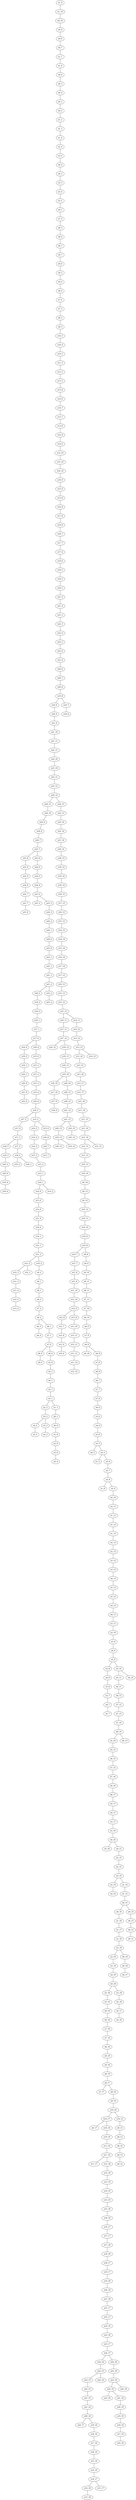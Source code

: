 graph G {
"n12_19";
"n7_16";
"n12_9";
"n10_7";
"n10_16";
"n13_7";
"n0_4";
"n22_4";
"n3_0";
"n21_5";
"n11_16";
"n2_16";
"n3_10";
"n16_3";
"n16_19";
"n13_11";
"n5_16";
"n13_1";
"n14_10";
"n17_3";
"n7_4";
"n1_3";
"n1_13";
"n16_12";
"n7_17";
"n17_12";
"n11_14";
"n11_12";
"n17_18";
"n19_1";
"n21_1";
"n19_4";
"n0_12";
"n7_10";
"n10_17";
"n3_2";
"n15_3";
"n24_17";
"n11_10";
"n16_11";
"n4_17";
"n20_2";
"n4_6";
"n4_3";
"n20_6";
"n10_3";
"n5_11";
"n10_11";
"n11_13";
"n23_16";
"n20_9";
"n2_13";
"n6_8";
"n20_15";
"n9_12";
"n9_8";
"n17_9";
"n2_0";
"n5_4";
"n18_11";
"n0_3";
"n1_16";
"n3_7";
"n20_13";
"n12_3";
"n17_10";
"n19_17";
"n8_18";
"n22_12";
"n16_14";
"n24_0";
"n22_10";
"n11_0";
"n12_17";
"n14_0";
"n21_6";
"n8_6";
"n5_12";
"n23_4";
"n11_18";
"n1_0";
"n23_10";
"n10_8";
"n12_11";
"n19_5";
"n7_5";
"n9_0";
"n15_2";
"n12_12";
"n18_12";
"n9_11";
"n4_9";
"n18_3";
"n3_8";
"n18_4";
"n13_5";
"n12_8";
"n4_1";
"n12_0";
"n2_19";
"n21_0";
"n13_18";
"n5_6";
"n11_19";
"n19_6";
"n16_6";
"n12_16";
"n11_15";
"n24_16";
"n24_1";
"n0_16";
"n18_18";
"n17_16";
"n4_0";
"n19_9";
"n22_8";
"n9_5";
"n24_9";
"n4_16";
"n3_9";
"n9_16";
"n15_12";
"n17_0";
"n13_14";
"n9_6";
"n18_8";
"n17_19";
"n21_17";
"n20_14";
"n13_8";
"n14_5";
"n16_15";
"n6_3";
"n17_5";
"n3_19";
"n14_2";
"n1_8";
"n7_15";
"n1_15";
"n17_14";
"n5_2";
"n18_5";
"n6_2";
"n13_4";
"n18_10";
"n10_13";
"n6_9";
"n22_16";
"n13_17";
"n1_9";
"n7_19";
"n4_13";
"n24_18";
"n22_19";
"n9_15";
"n20_8";
"n12_7";
"n24_10";
"n10_14";
"n21_8";
"n11_4";
"n4_7";
"n23_5";
"n9_4";
"n2_15";
"n20_4";
"n13_9";
"n7_9";
"n7_8";
"n20_3";
"n0_10";
"n7_1";
"n18_0";
"n16_5";
"n18_15";
"n14_16";
"n4_10";
"n15_1";
"n10_19";
"n11_7";
"n14_11";
"n10_4";
"n13_13";
"n15_16";
"n7_11";
"n23_7";
"n16_1";
"n15_9";
"n22_11";
"n24_5";
"n8_5";
"n2_12";
"n8_4";
"n22_13";
"n3_5";
"n18_17";
"n24_11";
"n13_10";
"n5_19";
"n23_18";
"n2_11";
"n14_7";
"n8_1";
"n14_8";
"n10_0";
"n4_8";
"n5_9";
"n10_15";
"n11_5";
"n6_10";
"n22_6";
"n15_19";
"n2_3";
"n23_12";
"n19_2";
"n23_13";
"n3_14";
"n0_19";
"n24_4";
"n18_6";
"n14_3";
"n21_12";
"n21_13";
"n1_7";
"n14_1";
"n23_1";
"n3_12";
"n20_19";
"n19_14";
"n0_2";
"n14_4";
"n6_15";
"n6_14";
"n4_2";
"n23_0";
"n6_1";
"n2_10";
"n10_1";
"n1_6";
"n23_2";
"n12_4";
"n8_13";
"n5_14";
"n22_14";
"n4_19";
"n23_11";
"n10_9";
"n0_1";
"n16_9";
"n24_19";
"n11_3";
"n2_1";
"n15_5";
"n24_8";
"n16_16";
"n18_16";
"n2_17";
"n22_3";
"n18_1";
"n20_1";
"n15_14";
"n9_3";
"n14_19";
"n6_13";
"n3_4";
"n13_0";
"n1_10";
"n17_7";
"n20_17";
"n4_15";
"n22_0";
"n12_5";
"n8_12";
"n8_11";
"n9_13";
"n16_4";
"n21_7";
"n17_1";
"n18_9";
"n22_18";
"n19_8";
"n10_12";
"n9_18";
"n17_8";
"n7_3";
"n0_11";
"n7_6";
"n6_4";
"n21_16";
"n11_17";
"n1_12";
"n9_19";
"n12_2";
"n23_15";
"n9_2";
"n14_18";
"n4_14";
"n0_6";
"n17_15";
"n21_19";
"n9_9";
"n19_10";
"n16_18";
"n5_1";
"n13_6";
"n17_17";
"n15_10";
"n23_8";
"n10_5";
"n22_1";
"n21_3";
"n1_5";
"n20_7";
"n1_11";
"n5_8";
"n8_0";
"n14_12";
"n21_11";
"n8_2";
"n23_17";
"n12_6";
"n14_17";
"n15_7";
"n19_16";
"n24_12";
"n4_5";
"n8_7";
"n7_7";
"n1_17";
"n4_11";
"n12_18";
"n19_18";
"n0_8";
"n18_14";
"n11_6";
"n13_12";
"n18_13";
"n20_18";
"n13_3";
"n11_11";
"n18_19";
"n2_8";
"n19_11";
"n15_6";
"n13_16";
"n8_19";
"n7_2";
"n15_18";
"n23_9";
"n22_5";
"n0_9";
"n2_2";
"n3_3";
"n17_13";
"n7_12";
"n3_6";
"n7_14";
"n13_15";
"n8_3";
"n24_7";
"n19_7";
"n6_16";
"n9_10";
"n2_5";
"n2_14";
"n0_13";
"n2_4";
"n2_6";
"n6_5";
"n24_13";
"n6_11";
"n10_6";
"n8_10";
"n17_6";
"n10_2";
"n15_17";
"n24_3";
"n0_5";
"n11_8";
"n15_13";
"n0_14";
"n0_7";
"n15_15";
"n19_12";
"n9_17";
"n23_19";
"n5_7";
"n12_13";
"n10_18";
"n3_11";
"n3_1";
"n18_7";
"n19_0";
"n8_15";
"n22_7";
"n8_9";
"n21_2";
"n5_13";
"n10_10";
"n16_7";
"n15_0";
"n14_6";
"n21_14";
"n3_15";
"n19_3";
"n5_17";
"n6_7";
"n11_1";
"n15_8";
"n11_9";
"n23_3";
"n6_19";
"n1_14";
"n16_0";
"n19_13";
"n16_13";
"n2_18";
"n8_16";
"n6_0";
"n19_15";
"n18_2";
"n5_10";
"n22_9";
"n7_0";
"n12_15";
"n17_2";
"n21_10";
"n9_7";
"n21_4";
"n22_17";
"n4_4";
"n12_1";
"n20_16";
"n22_2";
"n1_2";
"n14_13";
"n23_14";
"n1_19";
"n6_18";
"n3_16";
"n16_17";
"n0_0";
"n21_9";
"n17_4";
"n19_19";
"n1_1";
"n6_6";
"n5_3";
"n16_2";
"n5_18";
"n4_18";
"n7_13";
"n13_19";
"n21_15";
"n24_2";
"n3_17";
"n24_15";
"n14_15";
"n1_18";
"n20_5";
"n0_15";
"n15_4";
"n9_1";
"n22_15";
"n20_0";
"n2_7";
"n20_10";
"n3_13";
"n12_14";
"n23_6";
"n21_18";
"n5_15";
"n15_11";
"n16_10";
"n3_18";
"n8_8";
"n24_6";
"n13_2";
"n5_0";
"n9_14";
"n8_14";
"n24_14";
"n5_5";
"n14_14";
"n11_2";
"n4_12";
"n7_18";
"n2_9";
"n20_11";
"n6_17";
"n6_12";
"n16_8";
"n14_9";
"n20_12";
"n12_10";
"n0_18";
"n1_4";
"n17_11";
"n8_17";
"n0_17";
    "n1_13" -- "n2_13";
    "n14_17" -- "n14_18";
    "n13_17" -- "n12_17";
    "n3_4" -- "n4_4";
    "n19_0" -- "n19_1";
    "n2_13" -- "n2_12";
    "n12_11" -- "n11_11";
    "n15_8" -- "n16_8";
    "n8_17" -- "n8_16";
    "n9_14" -- "n9_13";
    "n11_6" -- "n10_6";
    "n7_3" -- "n8_3";
    "n24_1" -- "n24_0";
    "n12_17" -- "n12_16";
    "n24_13" -- "n23_13";
    "n11_19" -- "n11_18";
    "n7_6" -- "n6_6";
    "n4_17" -- "n3_17";
    "n11_7" -- "n11_8";
    "n19_4" -- "n18_4";
    "n3_1" -- "n2_1";
    "n16_0" -- "n15_0";
    "n14_7" -- "n13_7";
    "n5_6" -- "n4_6";
    "n15_11" -- "n16_11";
    "n3_9" -- "n4_9";
    "n14_18" -- "n13_18";
    "n19_5" -- "n20_5";
    "n4_15" -- "n3_15";
    "n10_7" -- "n11_7";
    "n0_8" -- "n0_7";
    "n14_0" -- "n13_0";
    "n8_9" -- "n8_10";
    "n6_0" -- "n5_0";
    "n15_19" -- "n15_18";
    "n2_15" -- "n2_14";
    "n18_6" -- "n18_5";
    "n16_6" -- "n16_7";
    "n18_10" -- "n17_10";
    "n21_3" -- "n22_3";
    "n13_5" -- "n13_6";
    "n19_3" -- "n20_3";
    "n3_16" -- "n4_16";
    "n6_18" -- "n7_18";
    "n15_18" -- "n16_18";
    "n15_1" -- "n15_2";
    "n20_7" -- "n20_8";
    "n19_11" -- "n19_10";
    "n12_9" -- "n13_9";
    "n17_14" -- "n17_13";
    "n16_5" -- "n17_5";
    "n6_17" -- "n5_17";
    "n22_10" -- "n23_10";
    "n0_1" -- "n0_0";
    "n21_11" -- "n22_11";
    "n3_11" -- "n3_10";
    "n20_14" -- "n20_15";
    "n3_14" -- "n4_14";
    "n7_19" -- "n8_19";
    "n18_12" -- "n18_11";
    "n14_10" -- "n15_10";
    "n19_15" -- "n19_14";
    "n8_18" -- "n8_17";
    "n19_2" -- "n18_2";
    "n10_15" -- "n9_15";
    "n7_18" -- "n7_19";
    "n9_7" -- "n9_6";
    "n18_17" -- "n19_17";
    "n11_16" -- "n11_15";
    "n22_6" -- "n21_6";
    "n24_6" -- "n24_5";
    "n22_14" -- "n21_14";
    "n13_15" -- "n13_16";
    "n1_12" -- "n1_13";
    "n20_0" -- "n21_0";
    "n10_3" -- "n10_4";
    "n24_10" -- "n24_9";
    "n16_13" -- "n15_13";
    "n8_1" -- "n8_2";
    "n10_11" -- "n10_10";
    "n8_6" -- "n8_7";
    "n0_6" -- "n0_5";
    "n23_8" -- "n23_9";
    "n13_19" -- "n14_19";
    "n6_2" -- "n6_3";
    "n5_8" -- "n4_8";
    "n3_2" -- "n4_2";
    "n7_14" -- "n6_14";
    "n23_7" -- "n23_6";
    "n3_15" -- "n2_15";
    "n15_10" -- "n16_10";
    "n17_17" -- "n17_18";
    "n2_19" -- "n3_19";
    "n20_18" -- "n21_18";
    "n18_19" -- "n17_19";
    "n23_19" -- "n22_19";
    "n18_14" -- "n18_15";
    "n21_18" -- "n21_17";
    "n24_9" -- "n24_8";
    "n9_8" -- "n9_9";
    "n21_19" -- "n20_19";
    "n20_1" -- "n20_0";
    "n11_13" -- "n10_13";
    "n16_5" -- "n15_5";
    "n9_13" -- "n9_12";
    "n7_8" -- "n6_8";
    "n5_18" -- "n5_19";
    "n21_10" -- "n21_11";
    "n5_15" -- "n6_15";
    "n17_10" -- "n17_9";
    "n24_5" -- "n24_4";
    "n18_0" -- "n19_0";
    "n10_18" -- "n10_19";
    "n0_13" -- "n0_12";
    "n2_11" -- "n1_11";
    "n2_1" -- "n2_2";
    "n10_14" -- "n9_14";
    "n10_9" -- "n10_8";
    "n7_13" -- "n7_14";
    "n9_4" -- "n8_4";
    "n21_5" -- "n21_4";
    "n1_16" -- "n1_17";
    "n22_13" -- "n22_12";
    "n19_14" -- "n18_14";
    "n16_11" -- "n17_11";
    "n9_16" -- "n10_16";
    "n4_16" -- "n4_15";
    "n19_10" -- "n20_10";
    "n17_3" -- "n18_3";
    "n2_2" -- "n3_2";
    "n3_5" -- "n2_5";
    "n10_12" -- "n10_11";
    "n17_15" -- "n16_15";
    "n0_14" -- "n0_13";
    "n18_8" -- "n18_7";
    "n21_17" -- "n22_17";
    "n6_12" -- "n7_12";
    "n19_16" -- "n18_16";
    "n14_1" -- "n14_2";
    "n9_18" -- "n8_18";
    "n19_9" -- "n20_9";
    "n10_13" -- "n10_14";
    "n4_1" -- "n3_1";
    "n21_9" -- "n21_10";
    "n8_0" -- "n9_0";
    "n1_17" -- "n1_18";
    "n1_3" -- "n1_4";
    "n13_7" -- "n13_8";
    "n12_13" -- "n11_13";
    "n8_11" -- "n7_11";
    "n16_9" -- "n15_9";
    "n5_4" -- "n5_5";
    "n13_6" -- "n14_6";
    "n11_9" -- "n11_10";
    "n15_4" -- "n16_4";
    "n20_2" -- "n19_2";
    "n13_3" -- "n13_2";
    "n7_16" -- "n6_16";
    "n14_16" -- "n14_17";
    "n15_15" -- "n14_15";
    "n1_2" -- "n1_3";
    "n15_3" -- "n15_4";
    "n20_12" -- "n21_12";
    "n6_1" -- "n7_1";
    "n11_18" -- "n12_18";
    "n1_9" -- "n1_10";
    "n21_15" -- "n21_16";
    "n12_7" -- "n12_6";
    "n13_8" -- "n14_8";
    "n6_14" -- "n5_14";
    "n21_13" -- "n20_13";
    "n21_14" -- "n20_14";
    "n6_5" -- "n7_5";
    "n2_4" -- "n3_4";
    "n0_16" -- "n1_16";
    "n8_15" -- "n8_14";
    "n2_8" -- "n1_8";
    "n15_11" -- "n14_11";
    "n0_3" -- "n0_2";
    "n11_5" -- "n12_5";
    "n6_9" -- "n7_9";
    "n12_9" -- "n12_8";
    "n8_5" -- "n8_6";
    "n17_11" -- "n17_12";
    "n2_1" -- "n1_1";
    "n0_12" -- "n0_11";
    "n4_3" -- "n5_3";
    "n12_3" -- "n11_3";
    "n0_15" -- "n0_16";
    "n10_16" -- "n10_17";
    "n16_16" -- "n15_16";
    "n7_10" -- "n6_10";
    "n22_19" -- "n21_19";
    "n10_5" -- "n11_5";
    "n16_18" -- "n16_17";
    "n20_16" -- "n20_17";
    "n14_8" -- "n14_9";
    "n21_2" -- "n22_2";
    "n13_1" -- "n14_1";
    "n5_11" -- "n6_11";
    "n14_9" -- "n14_10";
    "n13_13" -- "n13_14";
    "n5_5" -- "n6_5";
    "n6_10" -- "n6_9";
    "n20_8" -- "n19_8";
    "n12_6" -- "n11_6";
    "n2_10" -- "n2_11";
    "n24_11" -- "n24_10";
    "n2_7" -- "n2_8";
    "n18_15" -- "n17_15";
    "n8_14" -- "n8_13";
    "n4_11" -- "n3_11";
    "n17_8" -- "n18_8";
    "n24_2" -- "n24_1";
    "n12_0" -- "n11_0";
    "n4_13" -- "n5_13";
    "n2_14" -- "n3_14";
    "n8_4" -- "n7_4";
    "n17_7" -- "n17_6";
    "n0_15" -- "n0_14";
    "n11_2" -- "n12_2";
    "n6_8" -- "n6_7";
    "n24_3" -- "n24_2";
    "n4_6" -- "n3_6";
    "n23_7" -- "n23_8";
    "n11_11" -- "n11_12";
    "n11_2" -- "n10_2";
    "n13_10" -- "n13_11";
    "n8_19" -- "n9_19";
    "n22_19" -- "n22_18";
    "n20_9" -- "n21_9";
    "n11_15" -- "n11_14";
    "n23_12" -- "n24_12";
    "n3_6" -- "n3_5";
    "n6_19" -- "n6_18";
    "n1_6" -- "n0_6";
    "n24_7" -- "n23_7";
    "n20_10" -- "n20_11";
    "n7_7" -- "n7_6";
    "n10_8" -- "n9_8";
    "n2_8" -- "n2_9";
    "n23_11" -- "n23_12";
    "n14_6" -- "n14_7";
    "n9_9" -- "n9_10";
    "n6_14" -- "n6_13";
    "n24_18" -- "n23_18";
    "n3_8" -- "n3_7";
    "n22_3" -- "n22_4";
    "n4_2" -- "n5_2";
    "n12_16" -- "n11_16";
    "n16_14" -- "n17_14";
    "n10_0" -- "n10_1";
    "n4_9" -- "n5_9";
    "n7_0" -- "n8_0";
    "n13_2" -- "n13_1";
    "n7_2" -- "n6_2";
    "n3_17" -- "n3_16";
    "n11_12" -- "n12_12";
    "n3_13" -- "n4_13";
    "n15_14" -- "n16_14";
    "n18_5" -- "n19_5";
    "n7_12" -- "n7_13";
    "n0_19" -- "n0_18";
    "n15_12" -- "n15_11";
    "n8_7" -- "n9_7";
    "n1_11" -- "n1_12";
    "n23_14" -- "n22_14";
    "n22_7" -- "n21_7";
    "n8_9" -- "n8_8";
    "n0_5" -- "n0_4";
    "n17_1" -- "n17_0";
    "n21_1" -- "n21_2";
    "n1_10" -- "n0_10";
    "n21_4" -- "n21_3";
    "n23_0" -- "n23_1";
    "n11_10" -- "n12_10";
    "n5_14" -- "n5_15";
    "n22_16" -- "n23_16";
    "n1_18" -- "n1_19";
    "n14_1" -- "n14_0";
    "n2_14" -- "n1_14";
    "n19_18" -- "n20_18";
    "n5_13" -- "n5_12";
    "n4_12" -- "n4_11";
    "n8_3" -- "n9_3";
    "n18_7" -- "n17_7";
    "n13_12" -- "n13_13";
    "n17_6" -- "n18_6";
    "n18_18" -- "n18_17";
    "n14_19" -- "n15_19";
    "n6_7" -- "n7_7";
    "n10_19" -- "n11_19";
    "n3_12" -- "n3_13";
    "n3_7" -- "n4_7";
    "n21_13" -- "n22_13";
    "n14_14" -- "n15_14";
    "n1_1" -- "n0_1";
    "n24_15" -- "n24_14";
    "n3_10" -- "n3_9";
    "n23_16" -- "n23_17";
    "n19_7" -- "n19_6";
    "n17_2" -- "n16_2";
    "n20_13" -- "n19_13";
    "n4_4" -- "n4_3";
    "n14_15" -- "n14_14";
    "n0_7" -- "n1_7";
    "n22_11" -- "n22_10";
    "n2_5" -- "n2_6";
    "n12_14" -- "n12_15";
    "n8_16" -- "n9_16";
    "n17_5" -- "n17_4";
    "n11_0" -- "n10_0";
    "n20_15" -- "n19_15";
    "n7_9" -- "n8_9";
    "n24_4" -- "n23_4";
    "n5_12" -- "n4_12";
    "n14_11" -- "n14_12";
    "n13_14" -- "n13_15";
    "n9_11" -- "n8_11";
    "n23_19" -- "n24_19";
    "n19_13" -- "n19_12";
    "n10_8" -- "n10_7";
    "n7_5" -- "n8_5";
    "n2_18" -- "n2_17";
    "n17_3" -- "n17_2";
    "n6_2" -- "n6_1";
    "n16_4" -- "n16_5";
    "n20_6" -- "n20_7";
    "n21_16" -- "n20_16";
    "n23_1" -- "n22_1";
    "n22_17" -- "n22_16";
    "n16_15" -- "n15_15";
    "n4_7" -- "n5_7";
    "n16_8" -- "n17_8";
    "n24_17" -- "n24_16";
    "n9_12" -- "n10_12";
    "n22_4" -- "n22_5";
    "n3_5" -- "n4_5";
    "n2_12" -- "n3_12";
    "n10_16" -- "n10_15";
    "n1_15" -- "n0_15";
    "n22_8" -- "n22_7";
    "n4_18" -- "n5_18";
    "n10_17" -- "n10_18";
    "n2_17" -- "n2_16";
    "n21_6" -- "n20_6";
    "n23_15" -- "n22_15";
    "n12_18" -- "n12_19";
    "n0_10" -- "n0_9";
    "n4_18" -- "n3_18";
    "n1_4" -- "n2_4";
    "n5_19" -- "n6_19";
    "n12_19" -- "n13_19";
    "n23_3" -- "n24_3";
    "n9_19" -- "n9_18";
    "n23_10" -- "n23_11";
    "n13_16" -- "n13_17";
    "n11_1" -- "n11_2";
    "n18_11" -- "n19_11";
    "n8_13" -- "n8_12";
    "n10_1" -- "n11_1";
    "n0_9" -- "n0_8";
    "n9_15" -- "n8_15";
    "n19_17" -- "n19_18";
    "n13_13" -- "n14_13";
    "n19_1" -- "n20_1";
    "n24_8" -- "n24_7";
    "n5_1" -- "n4_1";
    "n15_13" -- "n15_12";
    "n9_1" -- "n8_1";
    "n13_0" -- "n12_0";
    "n4_16" -- "n5_16";
    "n3_3" -- "n2_3";
    "n5_0" -- "n5_1";
    "n12_8" -- "n12_7";
    "n18_3" -- "n19_3";
    "n18_16" -- "n17_16";
    "n13_9" -- "n13_10";
    "n13_11" -- "n12_11";
    "n19_19" -- "n18_19";
    "n8_8" -- "n7_8";
    "n16_7" -- "n15_7";
    "n5_17" -- "n4_17";
    "n15_6" -- "n16_6";
    "n3_18" -- "n2_18";
    "n18_2" -- "n18_1";
    "n5_3" -- "n5_4";
    "n15_2" -- "n15_3";
    "n14_3" -- "n13_3";
    "n18_1" -- "n17_1";
    "n23_17" -- "n24_17";
    "n17_19" -- "n16_19";
    "n23_18" -- "n23_19";
    "n20_4" -- "n19_4";
    "n4_19" -- "n4_18";
    "n20_19" -- "n19_19";
    "n17_18" -- "n18_18";
    "n0_4" -- "n0_3";
    "n20_16" -- "n19_16";
    "n12_2" -- "n12_3";
    "n4_8" -- "n3_8";
    "n16_17" -- "n17_17";
    "n23_9" -- "n22_9";
    "n3_2" -- "n3_3";
    "n7_11" -- "n7_10";
    "n20_5" -- "n21_5";
    "n10_10" -- "n10_9";
    "n7_4" -- "n7_3";
    "n19_8" -- "n19_7";
    "n5_9" -- "n5_8";
    "n9_10" -- "n9_11";
    "n1_19" -- "n2_19";
    "n14_12" -- "n13_12";
    "n1_0" -- "n2_0";
    "n1_19" -- "n0_19";
    "n15_0" -- "n15_1";
    "n17_4" -- "n17_3";
    "n12_5" -- "n13_5";
    "n21_0" -- "n22_0";
    "n0_2" -- "n1_2";
    "n12_10" -- "n12_9";
    "n9_3" -- "n10_3";
    "n19_8" -- "n19_9";
    "n10_17" -- "n9_17";
    "n20_11" -- "n20_12";
    "n11_3" -- "n11_4";
    "n9_6" -- "n9_5";
    "n11_14" -- "n12_14";
    "n17_12" -- "n16_12";
    "n1_14" -- "n1_15";
    "n7_15" -- "n7_16";
    "n23_4" -- "n23_5";
    "n22_15" -- "n21_15";
    "n21_12" -- "n21_13";
    "n12_2" -- "n12_1";
    "n9_2" -- "n9_1";
    "n21_2" -- "n20_2";
    "n17_0" -- "n18_0";
    "n6_16" -- "n6_17";
    "n16_10" -- "n16_9";
    "n15_16" -- "n14_16";
    "n1_7" -- "n1_6";
    "n14_5" -- "n14_4";
    "n2_0" -- "n3_0";
    "n24_0" -- "n23_0";
    "n23_6" -- "n24_6";
    "n21_7" -- "n21_8";
    "n11_8" -- "n11_9";
    "n5_9" -- "n5_10";
    "n17_13" -- "n16_13";
    "n15_9" -- "n15_8";
    "n5_10" -- "n5_11";
    "n15_5" -- "n14_5";
    "n6_15" -- "n7_15";
    "n9_5" -- "n9_4";
    "n6_11" -- "n6_12";
    "n22_2" -- "n23_2";
    "n0_18" -- "n0_17";
    "n24_16" -- "n24_15";
    "n5_10" -- "n4_10";
    "n2_5" -- "n1_5";
    "n24_17" -- "n24_18";
    "n11_18" -- "n11_17";
    "n17_16" -- "n16_16";
    "n2_9" -- "n2_10";
    "n16_2" -- "n16_3";
    "n19_13" -- "n18_13";
    "n6_3" -- "n6_4";
    "n6_6" -- "n5_6";
    "n22_5" -- "n22_6";
    "n3_0" -- "n4_0";
    "n3_19" -- "n4_19";
    "n0_0" -- "n1_0";
    "n15_5" -- "n15_6";
    "n8_2" -- "n7_2";
    "n12_4" -- "n13_4";
    "n24_12" -- "n24_11";
    "n16_2" -- "n16_1";
    "n22_1" -- "n21_1";
    "n14_4" -- "n14_3";
    "n2_6" -- "n2_7";
    "n10_2" -- "n9_2";
    "n22_9" -- "n22_8";
    "n20_3" -- "n20_4";
    "n7_0" -- "n6_0";
    "n10_4" -- "n10_5";
    "n23_13" -- "n23_14";
    "n17_0" -- "n16_0";
    "n7_1" -- "n7_0";
    "n14_17" -- "n15_17";
    "n23_4" -- "n23_3";
    "n12_14" -- "n12_13";
    "n24_12" -- "n24_13";
    "n8_17" -- "n7_17";
    "n11_4" -- "n12_4";
    "n17_9" -- "n18_9";
    "n24_15" -- "n23_15";
    "n19_10" -- "n18_10";
    "n17_12" -- "n18_12";
}
